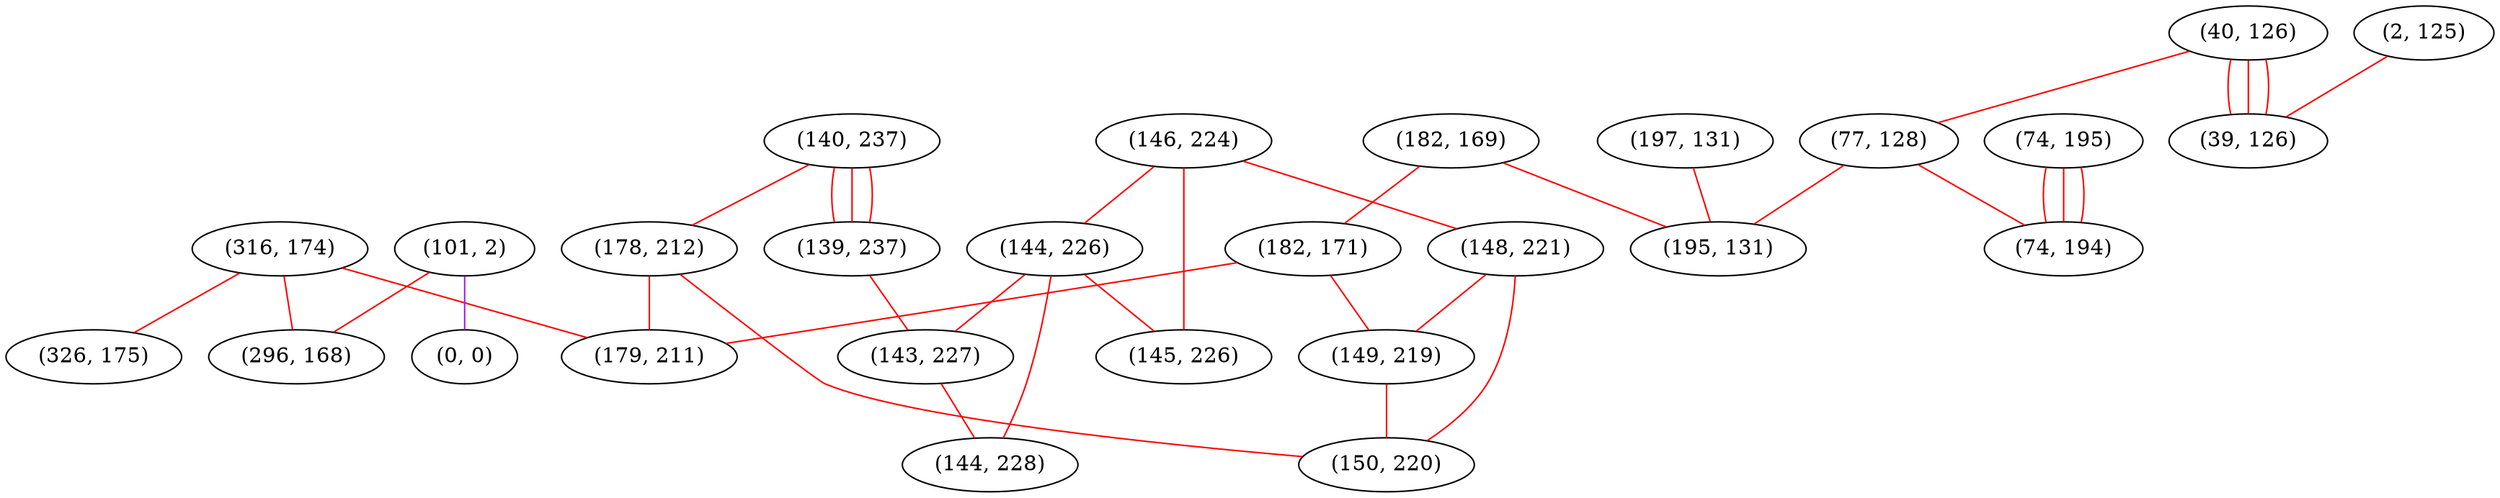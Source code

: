 graph "" {
"(140, 237)";
"(40, 126)";
"(182, 169)";
"(316, 174)";
"(74, 195)";
"(178, 212)";
"(197, 131)";
"(146, 224)";
"(2, 125)";
"(101, 2)";
"(144, 226)";
"(139, 237)";
"(77, 128)";
"(0, 0)";
"(148, 221)";
"(182, 171)";
"(326, 175)";
"(179, 211)";
"(145, 226)";
"(195, 131)";
"(149, 219)";
"(143, 227)";
"(144, 228)";
"(39, 126)";
"(296, 168)";
"(150, 220)";
"(74, 194)";
"(140, 237)" -- "(178, 212)"  [color=red, key=0, weight=1];
"(140, 237)" -- "(139, 237)"  [color=red, key=0, weight=1];
"(140, 237)" -- "(139, 237)"  [color=red, key=1, weight=1];
"(140, 237)" -- "(139, 237)"  [color=red, key=2, weight=1];
"(40, 126)" -- "(39, 126)"  [color=red, key=0, weight=1];
"(40, 126)" -- "(39, 126)"  [color=red, key=1, weight=1];
"(40, 126)" -- "(39, 126)"  [color=red, key=2, weight=1];
"(40, 126)" -- "(77, 128)"  [color=red, key=0, weight=1];
"(182, 169)" -- "(182, 171)"  [color=red, key=0, weight=1];
"(182, 169)" -- "(195, 131)"  [color=red, key=0, weight=1];
"(316, 174)" -- "(296, 168)"  [color=red, key=0, weight=1];
"(316, 174)" -- "(326, 175)"  [color=red, key=0, weight=1];
"(316, 174)" -- "(179, 211)"  [color=red, key=0, weight=1];
"(74, 195)" -- "(74, 194)"  [color=red, key=0, weight=1];
"(74, 195)" -- "(74, 194)"  [color=red, key=1, weight=1];
"(74, 195)" -- "(74, 194)"  [color=red, key=2, weight=1];
"(178, 212)" -- "(150, 220)"  [color=red, key=0, weight=1];
"(178, 212)" -- "(179, 211)"  [color=red, key=0, weight=1];
"(197, 131)" -- "(195, 131)"  [color=red, key=0, weight=1];
"(146, 224)" -- "(148, 221)"  [color=red, key=0, weight=1];
"(146, 224)" -- "(145, 226)"  [color=red, key=0, weight=1];
"(146, 224)" -- "(144, 226)"  [color=red, key=0, weight=1];
"(2, 125)" -- "(39, 126)"  [color=red, key=0, weight=1];
"(101, 2)" -- "(296, 168)"  [color=red, key=0, weight=1];
"(101, 2)" -- "(0, 0)"  [color=purple, key=0, weight=4];
"(144, 226)" -- "(145, 226)"  [color=red, key=0, weight=1];
"(144, 226)" -- "(144, 228)"  [color=red, key=0, weight=1];
"(144, 226)" -- "(143, 227)"  [color=red, key=0, weight=1];
"(139, 237)" -- "(143, 227)"  [color=red, key=0, weight=1];
"(77, 128)" -- "(195, 131)"  [color=red, key=0, weight=1];
"(77, 128)" -- "(74, 194)"  [color=red, key=0, weight=1];
"(148, 221)" -- "(150, 220)"  [color=red, key=0, weight=1];
"(148, 221)" -- "(149, 219)"  [color=red, key=0, weight=1];
"(182, 171)" -- "(179, 211)"  [color=red, key=0, weight=1];
"(182, 171)" -- "(149, 219)"  [color=red, key=0, weight=1];
"(149, 219)" -- "(150, 220)"  [color=red, key=0, weight=1];
"(143, 227)" -- "(144, 228)"  [color=red, key=0, weight=1];
}
